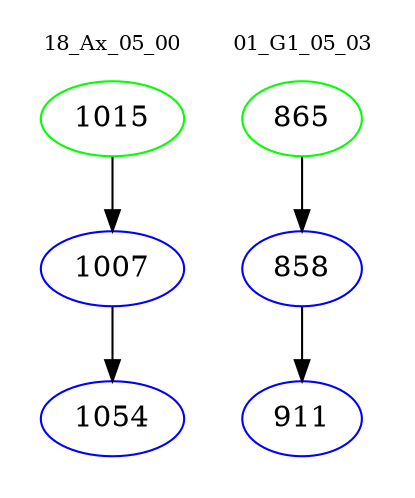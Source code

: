 digraph{
subgraph cluster_0 {
color = white
label = "18_Ax_05_00";
fontsize=10;
T0_1015 [label="1015", color="green"]
T0_1015 -> T0_1007 [color="black"]
T0_1007 [label="1007", color="blue"]
T0_1007 -> T0_1054 [color="black"]
T0_1054 [label="1054", color="blue"]
}
subgraph cluster_1 {
color = white
label = "01_G1_05_03";
fontsize=10;
T1_865 [label="865", color="green"]
T1_865 -> T1_858 [color="black"]
T1_858 [label="858", color="blue"]
T1_858 -> T1_911 [color="black"]
T1_911 [label="911", color="blue"]
}
}
